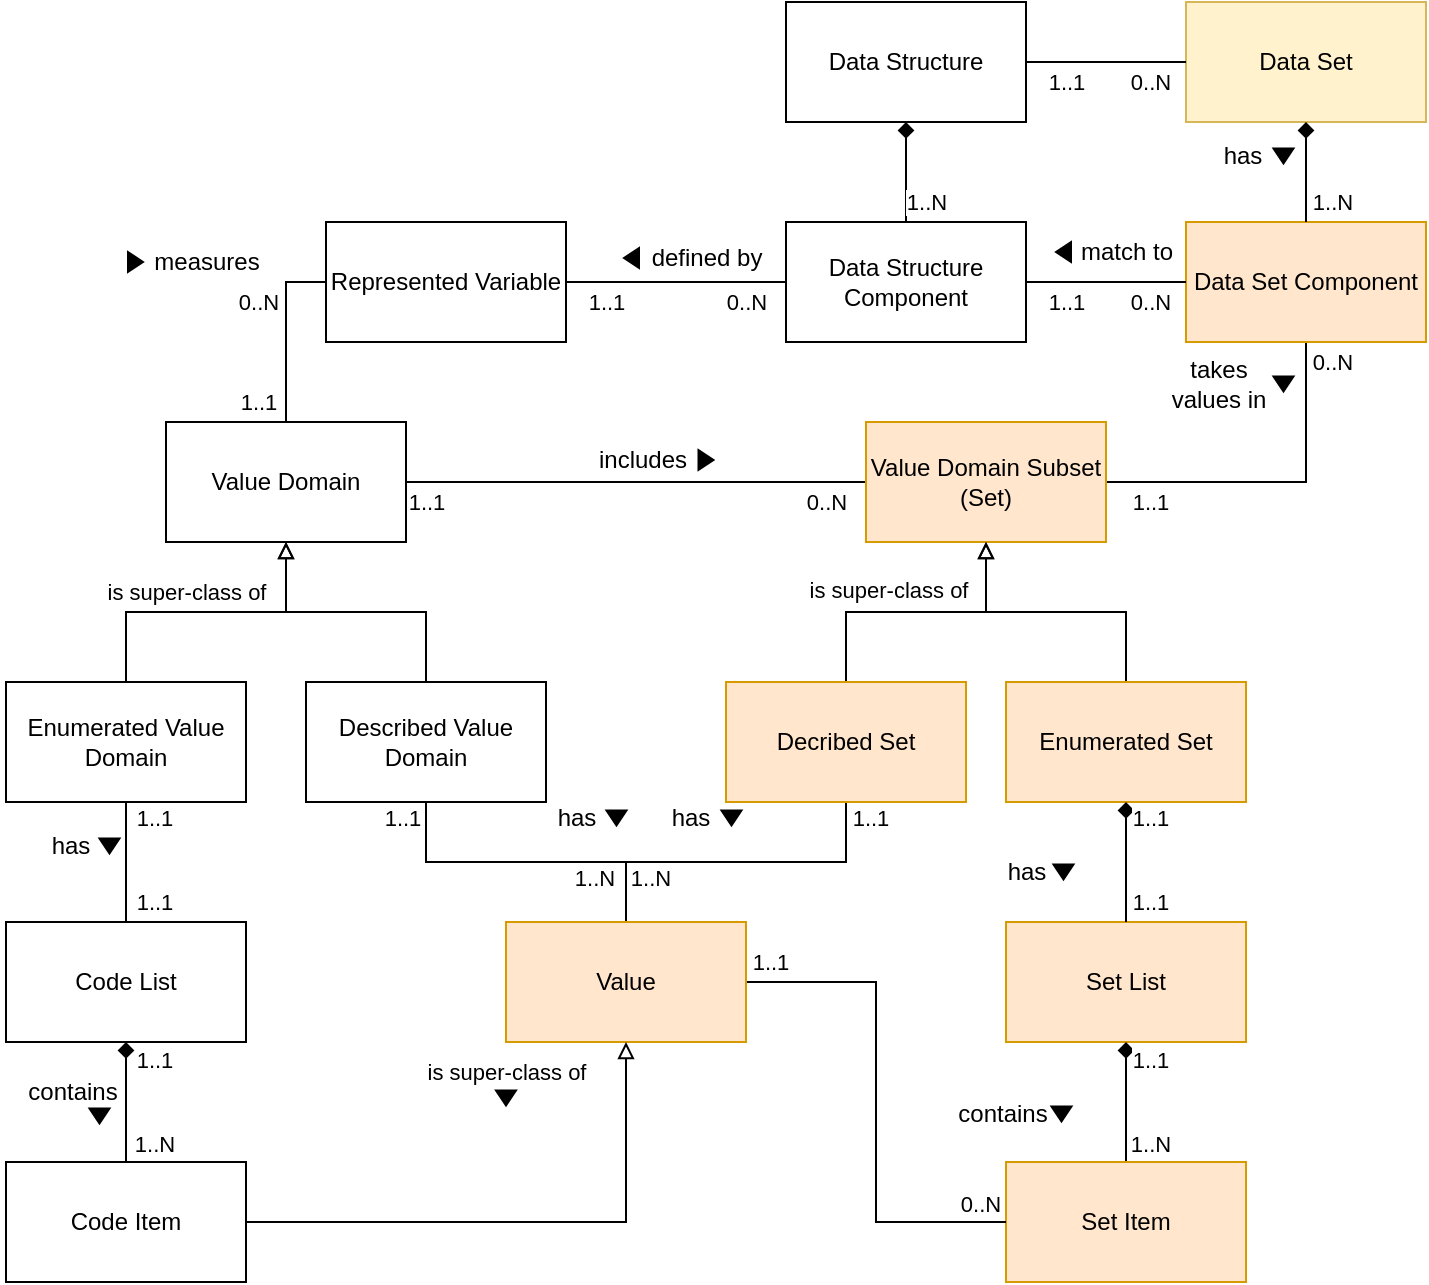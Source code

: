 <mxfile version="23.1.1" type="device">
  <diagram name="Pagina-1" id="rHCRXIWuUDnH7_hUqlGU">
    <mxGraphModel dx="2022" dy="752" grid="1" gridSize="10" guides="1" tooltips="1" connect="1" arrows="1" fold="1" page="1" pageScale="1" pageWidth="827" pageHeight="1169" math="0" shadow="0">
      <root>
        <mxCell id="0" />
        <mxCell id="1" parent="0" />
        <mxCell id="aP0HWl8qArG67_jAGYWC-1" value="Data Structure" style="rounded=0;whiteSpace=wrap;html=1;" vertex="1" parent="1">
          <mxGeometry x="60" y="210" width="120" height="60" as="geometry" />
        </mxCell>
        <mxCell id="aP0HWl8qArG67_jAGYWC-34" style="edgeStyle=orthogonalEdgeStyle;rounded=0;orthogonalLoop=1;jettySize=auto;html=1;entryX=0.5;entryY=1;entryDx=0;entryDy=0;endArrow=diamond;endFill=1;" edge="1" parent="1" source="aP0HWl8qArG67_jAGYWC-2" target="aP0HWl8qArG67_jAGYWC-1">
          <mxGeometry relative="1" as="geometry" />
        </mxCell>
        <mxCell id="aP0HWl8qArG67_jAGYWC-2" value="Data Structure Component" style="rounded=0;whiteSpace=wrap;html=1;" vertex="1" parent="1">
          <mxGeometry x="60" y="320" width="120" height="60" as="geometry" />
        </mxCell>
        <mxCell id="aP0HWl8qArG67_jAGYWC-51" style="edgeStyle=orthogonalEdgeStyle;rounded=0;orthogonalLoop=1;jettySize=auto;html=1;entryX=0.5;entryY=0;entryDx=0;entryDy=0;exitX=0;exitY=0.5;exitDx=0;exitDy=0;endArrow=none;endFill=0;" edge="1" parent="1" source="aP0HWl8qArG67_jAGYWC-3" target="aP0HWl8qArG67_jAGYWC-4">
          <mxGeometry relative="1" as="geometry" />
        </mxCell>
        <mxCell id="aP0HWl8qArG67_jAGYWC-3" value="Represented Variable" style="rounded=0;whiteSpace=wrap;html=1;" vertex="1" parent="1">
          <mxGeometry x="-170" y="320" width="120" height="60" as="geometry" />
        </mxCell>
        <mxCell id="aP0HWl8qArG67_jAGYWC-56" style="edgeStyle=orthogonalEdgeStyle;rounded=0;orthogonalLoop=1;jettySize=auto;html=1;endArrow=none;endFill=0;" edge="1" parent="1" source="aP0HWl8qArG67_jAGYWC-4" target="aP0HWl8qArG67_jAGYWC-15">
          <mxGeometry relative="1" as="geometry" />
        </mxCell>
        <mxCell id="aP0HWl8qArG67_jAGYWC-4" value="Value Domain" style="rounded=0;whiteSpace=wrap;html=1;" vertex="1" parent="1">
          <mxGeometry x="-250" y="420" width="120" height="60" as="geometry" />
        </mxCell>
        <mxCell id="aP0HWl8qArG67_jAGYWC-77" style="edgeStyle=orthogonalEdgeStyle;rounded=0;orthogonalLoop=1;jettySize=auto;html=1;entryX=0.5;entryY=1;entryDx=0;entryDy=0;endArrow=block;endFill=0;" edge="1" parent="1" source="aP0HWl8qArG67_jAGYWC-5" target="aP0HWl8qArG67_jAGYWC-4">
          <mxGeometry relative="1" as="geometry" />
        </mxCell>
        <mxCell id="aP0HWl8qArG67_jAGYWC-80" style="edgeStyle=orthogonalEdgeStyle;rounded=0;orthogonalLoop=1;jettySize=auto;html=1;endArrow=none;endFill=0;" edge="1" parent="1" source="aP0HWl8qArG67_jAGYWC-5" target="aP0HWl8qArG67_jAGYWC-21">
          <mxGeometry relative="1" as="geometry" />
        </mxCell>
        <mxCell id="aP0HWl8qArG67_jAGYWC-5" value="Described Value Domain" style="rounded=0;whiteSpace=wrap;html=1;" vertex="1" parent="1">
          <mxGeometry x="-180" y="550" width="120" height="60" as="geometry" />
        </mxCell>
        <mxCell id="aP0HWl8qArG67_jAGYWC-78" style="edgeStyle=orthogonalEdgeStyle;rounded=0;orthogonalLoop=1;jettySize=auto;html=1;entryX=0.5;entryY=1;entryDx=0;entryDy=0;endArrow=block;endFill=0;" edge="1" parent="1" source="aP0HWl8qArG67_jAGYWC-6" target="aP0HWl8qArG67_jAGYWC-4">
          <mxGeometry relative="1" as="geometry" />
        </mxCell>
        <mxCell id="aP0HWl8qArG67_jAGYWC-6" value="Enumerated Value Domain" style="rounded=0;whiteSpace=wrap;html=1;" vertex="1" parent="1">
          <mxGeometry x="-330" y="550" width="120" height="60" as="geometry" />
        </mxCell>
        <mxCell id="aP0HWl8qArG67_jAGYWC-7" value="Code List" style="rounded=0;whiteSpace=wrap;html=1;" vertex="1" parent="1">
          <mxGeometry x="-330" y="670" width="120" height="60" as="geometry" />
        </mxCell>
        <mxCell id="aP0HWl8qArG67_jAGYWC-8" value="Code Item" style="rounded=0;whiteSpace=wrap;html=1;" vertex="1" parent="1">
          <mxGeometry x="-330" y="790" width="120" height="60" as="geometry" />
        </mxCell>
        <mxCell id="aP0HWl8qArG67_jAGYWC-10" value="Data Set" style="rounded=0;whiteSpace=wrap;html=1;fillColor=#fff2cc;strokeColor=#d6b656;" vertex="1" parent="1">
          <mxGeometry x="260" y="210" width="120" height="60" as="geometry" />
        </mxCell>
        <mxCell id="aP0HWl8qArG67_jAGYWC-63" style="edgeStyle=orthogonalEdgeStyle;rounded=0;orthogonalLoop=1;jettySize=auto;html=1;entryX=1;entryY=0.5;entryDx=0;entryDy=0;endArrow=none;endFill=0;" edge="1" parent="1" source="aP0HWl8qArG67_jAGYWC-14" target="aP0HWl8qArG67_jAGYWC-15">
          <mxGeometry relative="1" as="geometry">
            <Array as="points">
              <mxPoint x="320" y="450" />
            </Array>
          </mxGeometry>
        </mxCell>
        <mxCell id="aP0HWl8qArG67_jAGYWC-14" value="Data Set Component" style="rounded=0;whiteSpace=wrap;html=1;fillColor=#ffe6cc;strokeColor=#d79b00;fontStyle=0;labelBorderColor=none;" vertex="1" parent="1">
          <mxGeometry x="260" y="320" width="120" height="60" as="geometry" />
        </mxCell>
        <mxCell id="aP0HWl8qArG67_jAGYWC-15" value="Value Domain Subset (Set)" style="rounded=0;whiteSpace=wrap;html=1;fillColor=#ffe6cc;strokeColor=#d79b00;" vertex="1" parent="1">
          <mxGeometry x="100" y="420" width="120" height="60" as="geometry" />
        </mxCell>
        <mxCell id="aP0HWl8qArG67_jAGYWC-68" style="edgeStyle=orthogonalEdgeStyle;rounded=0;orthogonalLoop=1;jettySize=auto;html=1;entryX=0.5;entryY=1;entryDx=0;entryDy=0;endArrow=block;endFill=0;" edge="1" parent="1" source="aP0HWl8qArG67_jAGYWC-16" target="aP0HWl8qArG67_jAGYWC-15">
          <mxGeometry relative="1" as="geometry" />
        </mxCell>
        <mxCell id="aP0HWl8qArG67_jAGYWC-71" value="is super-class of" style="edgeLabel;html=1;align=center;verticalAlign=middle;resizable=0;points=[];" vertex="1" connectable="0" parent="aP0HWl8qArG67_jAGYWC-68">
          <mxGeometry x="-0.32" y="-1" relative="1" as="geometry">
            <mxPoint x="8" y="-12" as="offset" />
          </mxGeometry>
        </mxCell>
        <mxCell id="aP0HWl8qArG67_jAGYWC-81" style="edgeStyle=orthogonalEdgeStyle;rounded=0;orthogonalLoop=1;jettySize=auto;html=1;entryX=0.5;entryY=0;entryDx=0;entryDy=0;endArrow=none;endFill=0;" edge="1" parent="1" source="aP0HWl8qArG67_jAGYWC-16" target="aP0HWl8qArG67_jAGYWC-21">
          <mxGeometry relative="1" as="geometry" />
        </mxCell>
        <mxCell id="aP0HWl8qArG67_jAGYWC-16" value="Decribed Set" style="rounded=0;whiteSpace=wrap;html=1;fillColor=#ffe6cc;strokeColor=#d79b00;" vertex="1" parent="1">
          <mxGeometry x="30" y="550" width="120" height="60" as="geometry" />
        </mxCell>
        <mxCell id="aP0HWl8qArG67_jAGYWC-70" style="edgeStyle=orthogonalEdgeStyle;rounded=0;orthogonalLoop=1;jettySize=auto;html=1;entryX=0.5;entryY=1;entryDx=0;entryDy=0;endArrow=block;endFill=0;" edge="1" parent="1" source="aP0HWl8qArG67_jAGYWC-17" target="aP0HWl8qArG67_jAGYWC-15">
          <mxGeometry relative="1" as="geometry" />
        </mxCell>
        <mxCell id="aP0HWl8qArG67_jAGYWC-17" value="Enumerated Set" style="rounded=0;whiteSpace=wrap;html=1;fillColor=#ffe6cc;strokeColor=#d79b00;" vertex="1" parent="1">
          <mxGeometry x="170" y="550" width="120" height="60" as="geometry" />
        </mxCell>
        <mxCell id="aP0HWl8qArG67_jAGYWC-18" value="Set List" style="rounded=0;whiteSpace=wrap;html=1;fillColor=#ffe6cc;strokeColor=#d79b00;" vertex="1" parent="1">
          <mxGeometry x="170" y="670" width="120" height="60" as="geometry" />
        </mxCell>
        <mxCell id="aP0HWl8qArG67_jAGYWC-98" style="edgeStyle=orthogonalEdgeStyle;rounded=0;orthogonalLoop=1;jettySize=auto;html=1;entryX=0.5;entryY=1;entryDx=0;entryDy=0;endArrow=diamond;endFill=1;" edge="1" parent="1" source="aP0HWl8qArG67_jAGYWC-19" target="aP0HWl8qArG67_jAGYWC-18">
          <mxGeometry relative="1" as="geometry" />
        </mxCell>
        <mxCell id="aP0HWl8qArG67_jAGYWC-19" value="Set Item" style="rounded=0;whiteSpace=wrap;html=1;fillColor=#ffe6cc;strokeColor=#d79b00;" vertex="1" parent="1">
          <mxGeometry x="170" y="790" width="120" height="60" as="geometry" />
        </mxCell>
        <mxCell id="aP0HWl8qArG67_jAGYWC-93" style="edgeStyle=orthogonalEdgeStyle;rounded=0;orthogonalLoop=1;jettySize=auto;html=1;entryX=0;entryY=0.5;entryDx=0;entryDy=0;endArrow=none;endFill=0;" edge="1" parent="1" source="aP0HWl8qArG67_jAGYWC-21" target="aP0HWl8qArG67_jAGYWC-19">
          <mxGeometry relative="1" as="geometry" />
        </mxCell>
        <mxCell id="aP0HWl8qArG67_jAGYWC-21" value="Value" style="rounded=0;whiteSpace=wrap;html=1;fillColor=#ffe6cc;strokeColor=#d79b00;" vertex="1" parent="1">
          <mxGeometry x="-80" y="670" width="120" height="60" as="geometry" />
        </mxCell>
        <mxCell id="aP0HWl8qArG67_jAGYWC-23" value="" style="endArrow=none;html=1;rounded=0;exitX=1;exitY=0.5;exitDx=0;exitDy=0;entryX=0;entryY=0.5;entryDx=0;entryDy=0;" edge="1" parent="1" source="aP0HWl8qArG67_jAGYWC-1" target="aP0HWl8qArG67_jAGYWC-10">
          <mxGeometry width="50" height="50" relative="1" as="geometry">
            <mxPoint x="70" y="480" as="sourcePoint" />
            <mxPoint x="120" y="430" as="targetPoint" />
          </mxGeometry>
        </mxCell>
        <mxCell id="aP0HWl8qArG67_jAGYWC-24" value="1..1" style="edgeLabel;html=1;align=center;verticalAlign=middle;resizable=0;points=[];" vertex="1" connectable="0" parent="aP0HWl8qArG67_jAGYWC-23">
          <mxGeometry x="-0.475" y="-1" relative="1" as="geometry">
            <mxPoint x="-1" y="9" as="offset" />
          </mxGeometry>
        </mxCell>
        <mxCell id="aP0HWl8qArG67_jAGYWC-25" value="0..N" style="edgeLabel;html=1;align=center;verticalAlign=middle;resizable=0;points=[];" vertex="1" connectable="0" parent="1">
          <mxGeometry x="242" y="250" as="geometry" />
        </mxCell>
        <mxCell id="aP0HWl8qArG67_jAGYWC-26" value="" style="endArrow=none;html=1;rounded=0;exitX=1;exitY=0.5;exitDx=0;exitDy=0;entryX=0;entryY=0.5;entryDx=0;entryDy=0;" edge="1" parent="1" source="aP0HWl8qArG67_jAGYWC-2" target="aP0HWl8qArG67_jAGYWC-14">
          <mxGeometry width="50" height="50" relative="1" as="geometry">
            <mxPoint x="190" y="350" as="sourcePoint" />
            <mxPoint x="250" y="340" as="targetPoint" />
          </mxGeometry>
        </mxCell>
        <mxCell id="aP0HWl8qArG67_jAGYWC-27" value="1..1" style="edgeLabel;html=1;align=center;verticalAlign=middle;resizable=0;points=[];" vertex="1" connectable="0" parent="aP0HWl8qArG67_jAGYWC-26">
          <mxGeometry x="-0.475" y="-1" relative="1" as="geometry">
            <mxPoint x="-1" y="9" as="offset" />
          </mxGeometry>
        </mxCell>
        <mxCell id="aP0HWl8qArG67_jAGYWC-28" value="0..N" style="edgeLabel;html=1;align=center;verticalAlign=middle;resizable=0;points=[];" vertex="1" connectable="0" parent="1">
          <mxGeometry x="242" y="360" as="geometry" />
        </mxCell>
        <mxCell id="aP0HWl8qArG67_jAGYWC-29" value="&lt;font style=&quot;font-size: 12px;&quot;&gt;match to&lt;/font&gt;" style="text;html=1;align=center;verticalAlign=middle;resizable=0;points=[];autosize=1;strokeColor=none;fillColor=none;" vertex="1" parent="1">
          <mxGeometry x="195" y="320" width="70" height="30" as="geometry" />
        </mxCell>
        <mxCell id="aP0HWl8qArG67_jAGYWC-32" value="" style="triangle;whiteSpace=wrap;html=1;fillColor=#000000;rotation=-180;" vertex="1" parent="1">
          <mxGeometry x="195" y="330" width="7.5" height="10" as="geometry" />
        </mxCell>
        <mxCell id="aP0HWl8qArG67_jAGYWC-35" value="1..N" style="edgeLabel;html=1;align=center;verticalAlign=middle;resizable=0;points=[];" vertex="1" connectable="0" parent="1">
          <mxGeometry x="130" y="310" as="geometry" />
        </mxCell>
        <mxCell id="aP0HWl8qArG67_jAGYWC-36" style="edgeStyle=orthogonalEdgeStyle;rounded=0;orthogonalLoop=1;jettySize=auto;html=1;entryX=0.5;entryY=1;entryDx=0;entryDy=0;endArrow=diamond;endFill=1;exitX=0.5;exitY=0;exitDx=0;exitDy=0;" edge="1" parent="1" source="aP0HWl8qArG67_jAGYWC-14" target="aP0HWl8qArG67_jAGYWC-10">
          <mxGeometry relative="1" as="geometry">
            <mxPoint x="130" y="330" as="sourcePoint" />
            <mxPoint x="130" y="280" as="targetPoint" />
          </mxGeometry>
        </mxCell>
        <mxCell id="aP0HWl8qArG67_jAGYWC-37" value="has" style="text;html=1;align=center;verticalAlign=middle;resizable=0;points=[];autosize=1;strokeColor=none;fillColor=none;" vertex="1" parent="1">
          <mxGeometry x="268" y="272" width="40" height="30" as="geometry" />
        </mxCell>
        <mxCell id="aP0HWl8qArG67_jAGYWC-38" value="" style="triangle;whiteSpace=wrap;html=1;fillColor=#000000;rotation=90;" vertex="1" parent="1">
          <mxGeometry x="305" y="282" width="7.5" height="10" as="geometry" />
        </mxCell>
        <mxCell id="aP0HWl8qArG67_jAGYWC-40" value="1..N" style="edgeLabel;html=1;align=center;verticalAlign=middle;resizable=0;points=[];" vertex="1" connectable="0" parent="1">
          <mxGeometry x="333" y="310" as="geometry" />
        </mxCell>
        <mxCell id="aP0HWl8qArG67_jAGYWC-44" value="" style="endArrow=none;html=1;rounded=0;exitX=1;exitY=0.5;exitDx=0;exitDy=0;entryX=0;entryY=0.5;entryDx=0;entryDy=0;" edge="1" parent="1" source="aP0HWl8qArG67_jAGYWC-3" target="aP0HWl8qArG67_jAGYWC-2">
          <mxGeometry width="50" height="50" relative="1" as="geometry">
            <mxPoint x="-50" y="360" as="sourcePoint" />
            <mxPoint x="30" y="360" as="targetPoint" />
          </mxGeometry>
        </mxCell>
        <mxCell id="aP0HWl8qArG67_jAGYWC-45" value="1..1" style="edgeLabel;html=1;align=center;verticalAlign=middle;resizable=0;points=[];" vertex="1" connectable="0" parent="aP0HWl8qArG67_jAGYWC-44">
          <mxGeometry x="-0.475" y="-1" relative="1" as="geometry">
            <mxPoint x="-9" y="9" as="offset" />
          </mxGeometry>
        </mxCell>
        <mxCell id="aP0HWl8qArG67_jAGYWC-46" value="0..N" style="edgeLabel;html=1;align=center;verticalAlign=middle;resizable=0;points=[];" vertex="1" connectable="0" parent="1">
          <mxGeometry x="40" y="360" as="geometry" />
        </mxCell>
        <mxCell id="aP0HWl8qArG67_jAGYWC-47" value="defined by" style="text;html=1;align=center;verticalAlign=middle;resizable=0;points=[];autosize=1;strokeColor=none;fillColor=none;" vertex="1" parent="1">
          <mxGeometry x="-20" y="323" width="80" height="30" as="geometry" />
        </mxCell>
        <mxCell id="aP0HWl8qArG67_jAGYWC-48" value="" style="triangle;whiteSpace=wrap;html=1;fillColor=#000000;rotation=-180;" vertex="1" parent="1">
          <mxGeometry x="-21" y="333" width="7.5" height="10" as="geometry" />
        </mxCell>
        <mxCell id="aP0HWl8qArG67_jAGYWC-52" value="measures" style="text;html=1;align=center;verticalAlign=middle;resizable=0;points=[];autosize=1;strokeColor=none;fillColor=none;" vertex="1" parent="1">
          <mxGeometry x="-270" y="325" width="80" height="30" as="geometry" />
        </mxCell>
        <mxCell id="aP0HWl8qArG67_jAGYWC-53" value="" style="triangle;whiteSpace=wrap;html=1;fillColor=#000000;rotation=0;" vertex="1" parent="1">
          <mxGeometry x="-269" y="335" width="7.5" height="10" as="geometry" />
        </mxCell>
        <mxCell id="aP0HWl8qArG67_jAGYWC-54" value="0..N" style="edgeLabel;html=1;align=center;verticalAlign=middle;resizable=0;points=[];" vertex="1" connectable="0" parent="1">
          <mxGeometry x="-204" y="360" as="geometry" />
        </mxCell>
        <mxCell id="aP0HWl8qArG67_jAGYWC-55" value="1..1" style="edgeLabel;html=1;align=center;verticalAlign=middle;resizable=0;points=[];" vertex="1" connectable="0" parent="1">
          <mxGeometry x="-204" y="410" as="geometry" />
        </mxCell>
        <mxCell id="aP0HWl8qArG67_jAGYWC-57" value="includes" style="text;html=1;align=center;verticalAlign=middle;resizable=0;points=[];autosize=1;strokeColor=none;fillColor=none;" vertex="1" parent="1">
          <mxGeometry x="-47" y="424" width="70" height="30" as="geometry" />
        </mxCell>
        <mxCell id="aP0HWl8qArG67_jAGYWC-58" value="" style="triangle;whiteSpace=wrap;html=1;fillColor=#000000;rotation=0;" vertex="1" parent="1">
          <mxGeometry x="16.25" y="434" width="7.5" height="10" as="geometry" />
        </mxCell>
        <mxCell id="aP0HWl8qArG67_jAGYWC-61" value="1..1" style="edgeLabel;html=1;align=center;verticalAlign=middle;resizable=0;points=[];" vertex="1" connectable="0" parent="1">
          <mxGeometry x="-120" y="460" as="geometry" />
        </mxCell>
        <mxCell id="aP0HWl8qArG67_jAGYWC-62" value="0..N" style="edgeLabel;html=1;align=center;verticalAlign=middle;resizable=0;points=[];" vertex="1" connectable="0" parent="1">
          <mxGeometry x="80" y="460" as="geometry" />
        </mxCell>
        <mxCell id="aP0HWl8qArG67_jAGYWC-64" value="0..N" style="edgeLabel;html=1;align=center;verticalAlign=middle;resizable=0;points=[];" vertex="1" connectable="0" parent="1">
          <mxGeometry x="333" y="390" as="geometry" />
        </mxCell>
        <mxCell id="aP0HWl8qArG67_jAGYWC-65" value="1..1" style="edgeLabel;html=1;align=center;verticalAlign=middle;resizable=0;points=[];" vertex="1" connectable="0" parent="1">
          <mxGeometry x="242" y="460" as="geometry" />
        </mxCell>
        <mxCell id="aP0HWl8qArG67_jAGYWC-66" value="takes&lt;br&gt;values in" style="text;html=1;align=center;verticalAlign=middle;resizable=0;points=[];autosize=1;strokeColor=none;fillColor=none;" vertex="1" parent="1">
          <mxGeometry x="241" y="381" width="70" height="40" as="geometry" />
        </mxCell>
        <mxCell id="aP0HWl8qArG67_jAGYWC-67" value="" style="triangle;whiteSpace=wrap;html=1;fillColor=#000000;rotation=90;" vertex="1" parent="1">
          <mxGeometry x="305" y="396" width="7.5" height="10" as="geometry" />
        </mxCell>
        <mxCell id="aP0HWl8qArG67_jAGYWC-79" value="is super-class of" style="edgeLabel;html=1;align=center;verticalAlign=middle;resizable=0;points=[];" vertex="1" connectable="0" parent="1">
          <mxGeometry x="-240.0" y="505" as="geometry" />
        </mxCell>
        <mxCell id="aP0HWl8qArG67_jAGYWC-82" value="1..N" style="edgeLabel;html=1;align=center;verticalAlign=middle;resizable=0;points=[];" vertex="1" connectable="0" parent="1">
          <mxGeometry x="-8" y="648" as="geometry" />
        </mxCell>
        <mxCell id="aP0HWl8qArG67_jAGYWC-83" value="1..N" style="edgeLabel;html=1;align=center;verticalAlign=middle;resizable=0;points=[];" vertex="1" connectable="0" parent="1">
          <mxGeometry x="-36" y="648" as="geometry" />
        </mxCell>
        <mxCell id="aP0HWl8qArG67_jAGYWC-84" value="1..1" style="edgeLabel;html=1;align=center;verticalAlign=middle;resizable=0;points=[];" vertex="1" connectable="0" parent="1">
          <mxGeometry x="102" y="618" as="geometry" />
        </mxCell>
        <mxCell id="aP0HWl8qArG67_jAGYWC-85" value="1..1" style="edgeLabel;html=1;align=center;verticalAlign=middle;resizable=0;points=[];" vertex="1" connectable="0" parent="1">
          <mxGeometry x="-132" y="618" as="geometry" />
        </mxCell>
        <mxCell id="aP0HWl8qArG67_jAGYWC-89" value="has" style="text;html=1;align=center;verticalAlign=middle;resizable=0;points=[];autosize=1;strokeColor=none;fillColor=none;" vertex="1" parent="1">
          <mxGeometry x="-8" y="603" width="40" height="30" as="geometry" />
        </mxCell>
        <mxCell id="aP0HWl8qArG67_jAGYWC-90" value="" style="triangle;whiteSpace=wrap;html=1;fillColor=#000000;rotation=90;" vertex="1" parent="1">
          <mxGeometry x="29" y="613" width="7.5" height="10" as="geometry" />
        </mxCell>
        <mxCell id="aP0HWl8qArG67_jAGYWC-91" value="has" style="text;html=1;align=center;verticalAlign=middle;resizable=0;points=[];autosize=1;strokeColor=none;fillColor=none;" vertex="1" parent="1">
          <mxGeometry x="-65.5" y="603" width="40" height="30" as="geometry" />
        </mxCell>
        <mxCell id="aP0HWl8qArG67_jAGYWC-92" value="" style="triangle;whiteSpace=wrap;html=1;fillColor=#000000;rotation=90;" vertex="1" parent="1">
          <mxGeometry x="-28.5" y="613" width="7.5" height="10" as="geometry" />
        </mxCell>
        <mxCell id="aP0HWl8qArG67_jAGYWC-94" value="0..N" style="edgeLabel;html=1;align=center;verticalAlign=middle;resizable=0;points=[];" vertex="1" connectable="0" parent="1">
          <mxGeometry x="157" y="811" as="geometry" />
        </mxCell>
        <mxCell id="aP0HWl8qArG67_jAGYWC-95" value="1..1" style="edgeLabel;html=1;align=center;verticalAlign=middle;resizable=0;points=[];" vertex="1" connectable="0" parent="1">
          <mxGeometry x="52" y="690" as="geometry" />
        </mxCell>
        <mxCell id="aP0HWl8qArG67_jAGYWC-96" value="contains" style="text;html=1;align=center;verticalAlign=middle;resizable=0;points=[];autosize=1;strokeColor=none;fillColor=none;" vertex="1" parent="1">
          <mxGeometry x="132.5" y="751" width="70" height="30" as="geometry" />
        </mxCell>
        <mxCell id="aP0HWl8qArG67_jAGYWC-97" value="" style="triangle;whiteSpace=wrap;html=1;fillColor=#000000;rotation=90;" vertex="1" parent="1">
          <mxGeometry x="194" y="761" width="7.5" height="10" as="geometry" />
        </mxCell>
        <mxCell id="aP0HWl8qArG67_jAGYWC-99" value="1..N" style="edgeLabel;html=1;align=center;verticalAlign=middle;resizable=0;points=[];" vertex="1" connectable="0" parent="1">
          <mxGeometry x="242" y="781" as="geometry" />
        </mxCell>
        <mxCell id="aP0HWl8qArG67_jAGYWC-100" value="1..1" style="edgeLabel;html=1;align=center;verticalAlign=middle;resizable=0;points=[];" vertex="1" connectable="0" parent="1">
          <mxGeometry x="242" y="739" as="geometry" />
        </mxCell>
        <mxCell id="aP0HWl8qArG67_jAGYWC-101" style="edgeStyle=orthogonalEdgeStyle;rounded=0;orthogonalLoop=1;jettySize=auto;html=1;entryX=0.5;entryY=1;entryDx=0;entryDy=0;endArrow=diamond;endFill=1;exitX=0.5;exitY=0;exitDx=0;exitDy=0;" edge="1" parent="1" source="aP0HWl8qArG67_jAGYWC-18" target="aP0HWl8qArG67_jAGYWC-17">
          <mxGeometry relative="1" as="geometry">
            <mxPoint x="231" y="669" as="sourcePoint" />
            <mxPoint x="231" y="609" as="targetPoint" />
          </mxGeometry>
        </mxCell>
        <mxCell id="aP0HWl8qArG67_jAGYWC-102" value="has" style="text;html=1;align=center;verticalAlign=middle;resizable=0;points=[];autosize=1;strokeColor=none;fillColor=none;" vertex="1" parent="1">
          <mxGeometry x="159.5" y="630" width="40" height="30" as="geometry" />
        </mxCell>
        <mxCell id="aP0HWl8qArG67_jAGYWC-103" value="" style="triangle;whiteSpace=wrap;html=1;fillColor=#000000;rotation=90;" vertex="1" parent="1">
          <mxGeometry x="195" y="640" width="7.5" height="10" as="geometry" />
        </mxCell>
        <mxCell id="aP0HWl8qArG67_jAGYWC-104" value="1..1" style="edgeLabel;html=1;align=center;verticalAlign=middle;resizable=0;points=[];" vertex="1" connectable="0" parent="1">
          <mxGeometry x="242" y="660" as="geometry" />
        </mxCell>
        <mxCell id="aP0HWl8qArG67_jAGYWC-105" value="1..1" style="edgeLabel;html=1;align=center;verticalAlign=middle;resizable=0;points=[];" vertex="1" connectable="0" parent="1">
          <mxGeometry x="242" y="618" as="geometry" />
        </mxCell>
        <mxCell id="aP0HWl8qArG67_jAGYWC-106" style="edgeStyle=orthogonalEdgeStyle;rounded=0;orthogonalLoop=1;jettySize=auto;html=1;entryX=0.5;entryY=1;entryDx=0;entryDy=0;endArrow=block;endFill=0;exitX=1;exitY=0.5;exitDx=0;exitDy=0;" edge="1" parent="1" source="aP0HWl8qArG67_jAGYWC-8" target="aP0HWl8qArG67_jAGYWC-21">
          <mxGeometry relative="1" as="geometry">
            <mxPoint x="-110" y="861" as="sourcePoint" />
            <mxPoint x="-180" y="791" as="targetPoint" />
          </mxGeometry>
        </mxCell>
        <mxCell id="aP0HWl8qArG67_jAGYWC-107" value="is super-class of" style="edgeLabel;html=1;align=center;verticalAlign=middle;resizable=0;points=[];" vertex="1" connectable="0" parent="1">
          <mxGeometry x="-80.0" y="745" as="geometry" />
        </mxCell>
        <mxCell id="aP0HWl8qArG67_jAGYWC-108" value="" style="triangle;whiteSpace=wrap;html=1;fillColor=#000000;rotation=90;" vertex="1" parent="1">
          <mxGeometry x="-83.75" y="753" width="7.5" height="10" as="geometry" />
        </mxCell>
        <mxCell id="aP0HWl8qArG67_jAGYWC-109" style="edgeStyle=orthogonalEdgeStyle;rounded=0;orthogonalLoop=1;jettySize=auto;html=1;entryX=0.5;entryY=1;entryDx=0;entryDy=0;endArrow=diamond;endFill=1;exitX=0.5;exitY=0;exitDx=0;exitDy=0;" edge="1" parent="1" source="aP0HWl8qArG67_jAGYWC-8" target="aP0HWl8qArG67_jAGYWC-7">
          <mxGeometry relative="1" as="geometry">
            <mxPoint x="-270" y="790" as="sourcePoint" />
            <mxPoint x="-270" y="730" as="targetPoint" />
          </mxGeometry>
        </mxCell>
        <mxCell id="aP0HWl8qArG67_jAGYWC-110" value="contains" style="text;html=1;align=center;verticalAlign=middle;resizable=0;points=[];autosize=1;strokeColor=none;fillColor=none;" vertex="1" parent="1">
          <mxGeometry x="-332.5" y="740" width="70" height="30" as="geometry" />
        </mxCell>
        <mxCell id="aP0HWl8qArG67_jAGYWC-111" value="" style="triangle;whiteSpace=wrap;html=1;fillColor=#000000;rotation=90;" vertex="1" parent="1">
          <mxGeometry x="-287" y="762" width="7.5" height="10" as="geometry" />
        </mxCell>
        <mxCell id="aP0HWl8qArG67_jAGYWC-112" value="1..N" style="edgeLabel;html=1;align=center;verticalAlign=middle;resizable=0;points=[];" vertex="1" connectable="0" parent="1">
          <mxGeometry x="-256" y="781" as="geometry" />
        </mxCell>
        <mxCell id="aP0HWl8qArG67_jAGYWC-113" value="1..1" style="edgeLabel;html=1;align=center;verticalAlign=middle;resizable=0;points=[];" vertex="1" connectable="0" parent="1">
          <mxGeometry x="-256" y="739" as="geometry" />
        </mxCell>
        <mxCell id="aP0HWl8qArG67_jAGYWC-115" style="edgeStyle=orthogonalEdgeStyle;rounded=0;orthogonalLoop=1;jettySize=auto;html=1;entryX=0.5;entryY=1;entryDx=0;entryDy=0;endArrow=none;endFill=0;exitX=0.5;exitY=0;exitDx=0;exitDy=0;" edge="1" parent="1" source="aP0HWl8qArG67_jAGYWC-7" target="aP0HWl8qArG67_jAGYWC-6">
          <mxGeometry relative="1" as="geometry">
            <mxPoint x="-280" y="670" as="sourcePoint" />
            <mxPoint x="-280" y="610" as="targetPoint" />
          </mxGeometry>
        </mxCell>
        <mxCell id="aP0HWl8qArG67_jAGYWC-116" value="has" style="text;html=1;align=center;verticalAlign=middle;resizable=0;points=[];autosize=1;strokeColor=none;fillColor=none;" vertex="1" parent="1">
          <mxGeometry x="-318.5" y="617" width="40" height="30" as="geometry" />
        </mxCell>
        <mxCell id="aP0HWl8qArG67_jAGYWC-117" value="" style="triangle;whiteSpace=wrap;html=1;fillColor=#000000;rotation=90;" vertex="1" parent="1">
          <mxGeometry x="-282" y="627" width="7.5" height="10" as="geometry" />
        </mxCell>
        <mxCell id="aP0HWl8qArG67_jAGYWC-118" value="1..1" style="edgeLabel;html=1;align=center;verticalAlign=middle;resizable=0;points=[];" vertex="1" connectable="0" parent="1">
          <mxGeometry x="-256" y="660" as="geometry" />
        </mxCell>
        <mxCell id="aP0HWl8qArG67_jAGYWC-119" value="1..1" style="edgeLabel;html=1;align=center;verticalAlign=middle;resizable=0;points=[];" vertex="1" connectable="0" parent="1">
          <mxGeometry x="-256" y="618" as="geometry" />
        </mxCell>
      </root>
    </mxGraphModel>
  </diagram>
</mxfile>

